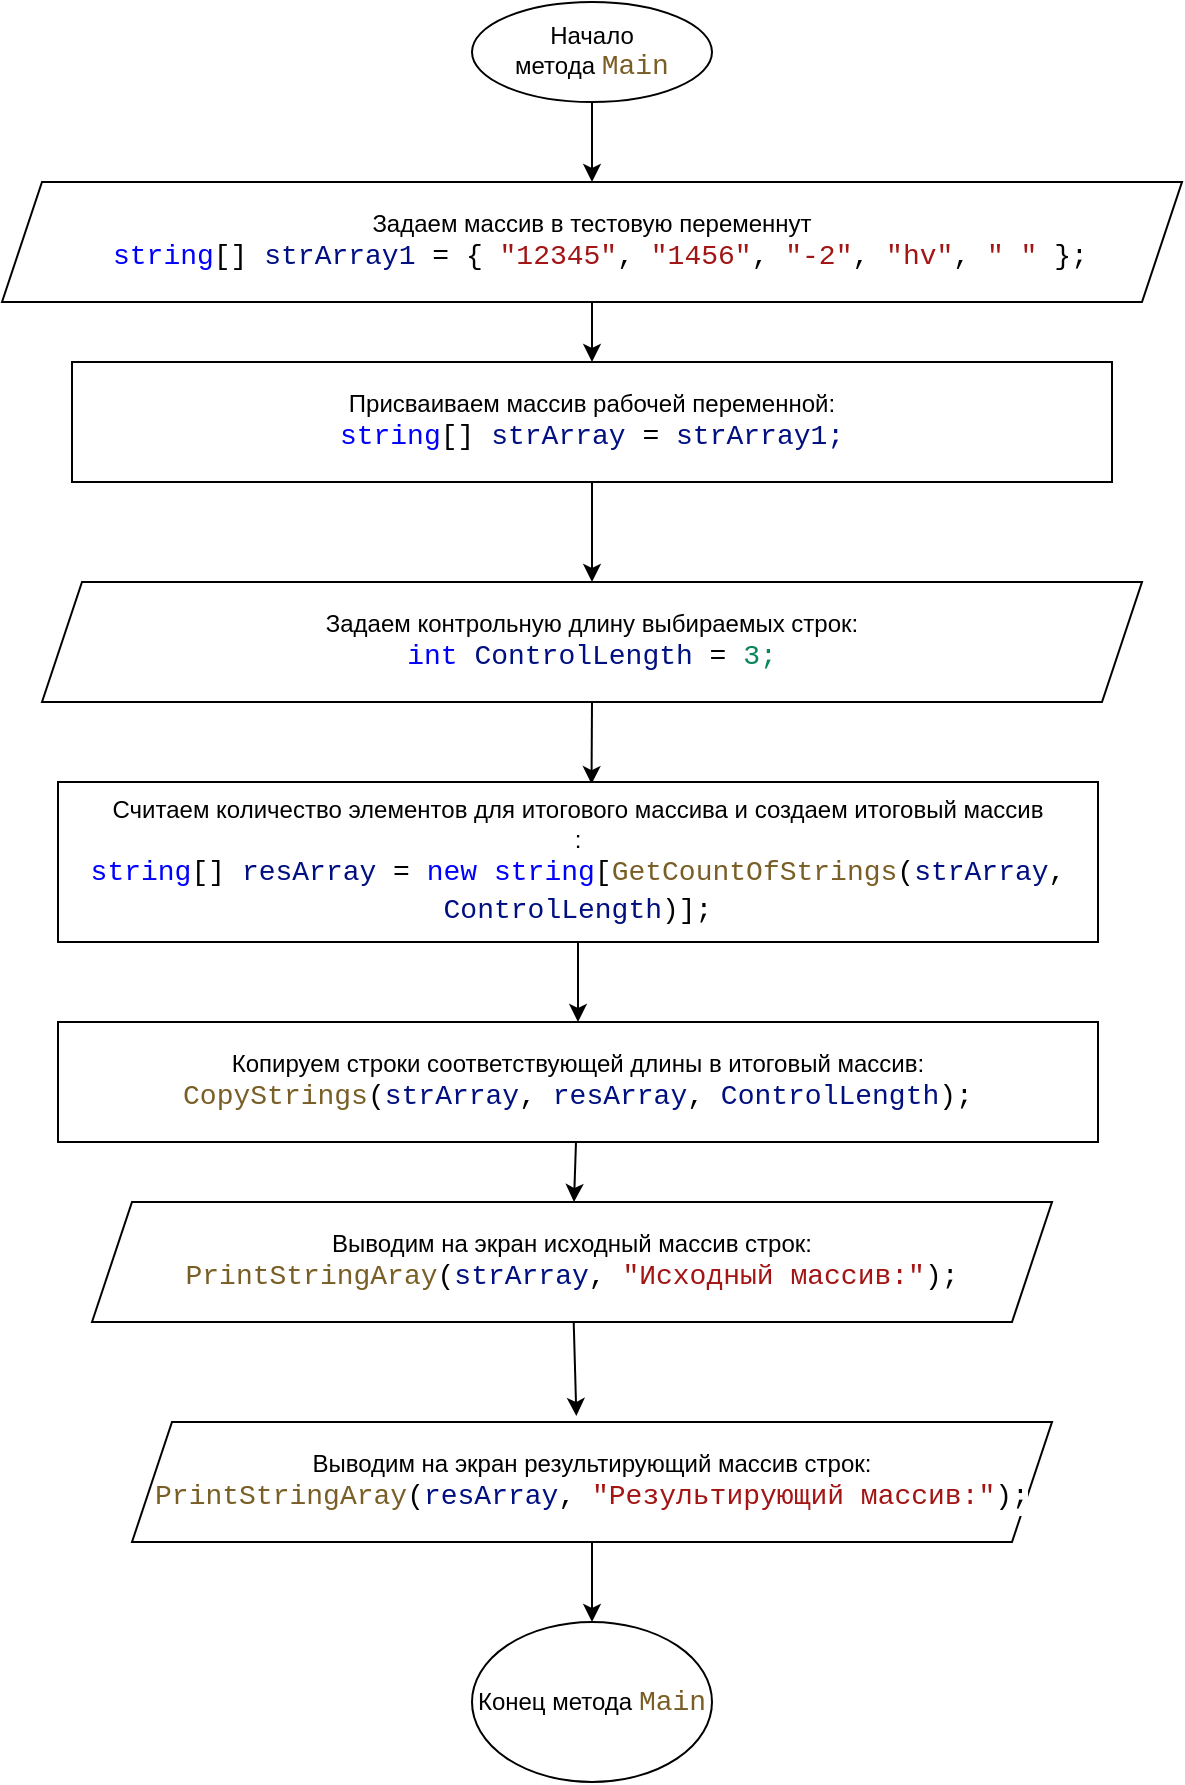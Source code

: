 <mxfile>
    <diagram id="aJj5OnpfIMygN9XPc8s5" name="Page-1">
        <mxGraphModel dx="911" dy="830" grid="1" gridSize="10" guides="1" tooltips="1" connect="1" arrows="1" fold="1" page="1" pageScale="1" pageWidth="827" pageHeight="1169" math="0" shadow="0">
            <root>
                <mxCell id="0"/>
                <mxCell id="1" parent="0"/>
                <mxCell id="7" style="edgeStyle=none;html=1;entryX=0.5;entryY=0;entryDx=0;entryDy=0;" edge="1" parent="1" source="2" target="15">
                    <mxGeometry relative="1" as="geometry">
                        <mxPoint x="469.88" y="140.02" as="targetPoint"/>
                    </mxGeometry>
                </mxCell>
                <mxCell id="2" value="Начало метода&amp;nbsp;&lt;span style=&quot;color: rgb(121 , 94 , 38) ; background-color: rgb(255 , 255 , 255) ; font-family: &amp;#34;consolas&amp;#34; , &amp;#34;courier new&amp;#34; , monospace ; font-size: 14px&quot;&gt;Main&lt;/span&gt;" style="ellipse;whiteSpace=wrap;html=1;" vertex="1" parent="1">
                    <mxGeometry x="410" y="30" width="120" height="50" as="geometry"/>
                </mxCell>
                <mxCell id="3" value="&lt;span&gt;Конец метода&amp;nbsp;&lt;/span&gt;&lt;span style=&quot;color: rgb(121 , 94 , 38) ; background-color: rgb(255 , 255 , 255) ; font-family: &amp;#34;consolas&amp;#34; , &amp;#34;courier new&amp;#34; , monospace ; font-size: 14px&quot;&gt;Main&lt;/span&gt;" style="ellipse;whiteSpace=wrap;html=1;" vertex="1" parent="1">
                    <mxGeometry x="410" y="840" width="120" height="80" as="geometry"/>
                </mxCell>
                <mxCell id="8" style="edgeStyle=none;html=1;entryX=0.5;entryY=0;entryDx=0;entryDy=0;exitX=0.5;exitY=1;exitDx=0;exitDy=0;" edge="1" parent="1" source="15" target="5">
                    <mxGeometry relative="1" as="geometry">
                        <mxPoint x="460" y="190" as="sourcePoint"/>
                    </mxGeometry>
                </mxCell>
                <mxCell id="10" style="edgeStyle=none;html=1;entryX=0.5;entryY=0;entryDx=0;entryDy=0;" edge="1" parent="1" source="5" target="17">
                    <mxGeometry relative="1" as="geometry">
                        <mxPoint x="462.5" y="330" as="targetPoint"/>
                    </mxGeometry>
                </mxCell>
                <mxCell id="5" value="Присваиваем массив рабочей переменной:&lt;br&gt;&lt;div style=&quot;background-color: rgb(255 , 255 , 255) ; font-family: &amp;#34;consolas&amp;#34; , &amp;#34;courier new&amp;#34; , monospace ; font-size: 14px ; line-height: 19px&quot;&gt;&lt;span style=&quot;color: #0000ff&quot;&gt;string&lt;/span&gt;[] &lt;span style=&quot;color: #001080&quot;&gt;strArray&lt;/span&gt; = &lt;span style=&quot;color: #001080&quot;&gt;strArray1;&lt;/span&gt;&lt;/div&gt;" style="rounded=0;whiteSpace=wrap;html=1;" vertex="1" parent="1">
                    <mxGeometry x="210" y="210" width="520" height="60" as="geometry"/>
                </mxCell>
                <mxCell id="12" style="edgeStyle=none;html=1;entryX=0.513;entryY=0.013;entryDx=0;entryDy=0;entryPerimeter=0;exitX=0.5;exitY=1;exitDx=0;exitDy=0;" edge="1" parent="1" source="17" target="11">
                    <mxGeometry relative="1" as="geometry">
                        <mxPoint x="460.321" y="390" as="sourcePoint"/>
                    </mxGeometry>
                </mxCell>
                <mxCell id="14" style="edgeStyle=none;html=1;" edge="1" parent="1" source="11" target="13">
                    <mxGeometry relative="1" as="geometry"/>
                </mxCell>
                <mxCell id="11" value="Считаем количество элементов для итогового массива и создаем итоговый массив&lt;br&gt;:&lt;br&gt;&lt;div style=&quot;background-color: rgb(255 , 255 , 255) ; font-family: &amp;#34;consolas&amp;#34; , &amp;#34;courier new&amp;#34; , monospace ; font-size: 14px ; line-height: 19px&quot;&gt;&lt;span style=&quot;color: #0000ff&quot;&gt;string&lt;/span&gt;[] &lt;span style=&quot;color: #001080&quot;&gt;resArray&lt;/span&gt; = &lt;span style=&quot;color: #0000ff&quot;&gt;new&lt;/span&gt; &lt;span style=&quot;color: #0000ff&quot;&gt;string&lt;/span&gt;[&lt;span style=&quot;color: #795e26&quot;&gt;GetCountOfStrings&lt;/span&gt;(&lt;span style=&quot;color: #001080&quot;&gt;strArray&lt;/span&gt;, &lt;span style=&quot;color: #001080&quot;&gt;ControlLength&lt;/span&gt;)];&lt;/div&gt;" style="rounded=0;whiteSpace=wrap;html=1;" vertex="1" parent="1">
                    <mxGeometry x="203" y="420" width="520" height="80" as="geometry"/>
                </mxCell>
                <mxCell id="20" value="" style="edgeStyle=none;html=1;" edge="1" parent="1" source="13" target="18">
                    <mxGeometry relative="1" as="geometry"/>
                </mxCell>
                <mxCell id="13" value="Копируем строки соответствующей длины в итоговый массив:&lt;br&gt;&lt;div style=&quot;background-color: rgb(255 , 255 , 255) ; font-family: &amp;#34;consolas&amp;#34; , &amp;#34;courier new&amp;#34; , monospace ; font-size: 14px ; line-height: 19px&quot;&gt;&lt;span style=&quot;color: #795e26&quot;&gt;CopyStrings&lt;/span&gt;(&lt;span style=&quot;color: #001080&quot;&gt;strArray&lt;/span&gt;, &lt;span style=&quot;color: #001080&quot;&gt;resArray&lt;/span&gt;, &lt;span style=&quot;color: #001080&quot;&gt;ControlLength&lt;/span&gt;);&lt;/div&gt;" style="rounded=0;whiteSpace=wrap;html=1;" vertex="1" parent="1">
                    <mxGeometry x="203" y="540" width="520" height="60" as="geometry"/>
                </mxCell>
                <mxCell id="15" value="&lt;span&gt;Задаем массив в тестовую переменнут&lt;/span&gt;&lt;br&gt;&lt;div style=&quot;background-color: rgb(255 , 255 , 255) ; font-family: &amp;#34;consolas&amp;#34; , &amp;#34;courier new&amp;#34; , monospace ; font-size: 14px ; line-height: 19px&quot;&gt;&amp;nbsp;&lt;span style=&quot;color: rgb(0 , 0 , 255)&quot;&gt;string&lt;/span&gt;[]&amp;nbsp;&lt;span style=&quot;color: rgb(0 , 16 , 128)&quot;&gt;strArray1&lt;/span&gt;&amp;nbsp;= {&amp;nbsp;&lt;span style=&quot;color: rgb(163 , 21 , 21)&quot;&gt;&quot;12345&quot;&lt;/span&gt;,&amp;nbsp;&lt;span style=&quot;color: rgb(163 , 21 , 21)&quot;&gt;&quot;1456&quot;&lt;/span&gt;,&amp;nbsp;&lt;span style=&quot;color: rgb(163 , 21 , 21)&quot;&gt;&quot;-2&quot;&lt;/span&gt;,&amp;nbsp;&lt;span style=&quot;color: rgb(163 , 21 , 21)&quot;&gt;&quot;hv&quot;&lt;/span&gt;,&amp;nbsp;&lt;span style=&quot;color: rgb(163 , 21 , 21)&quot;&gt;&quot; &quot;&lt;/span&gt;&amp;nbsp;};&lt;/div&gt;" style="shape=parallelogram;perimeter=parallelogramPerimeter;whiteSpace=wrap;html=1;fixedSize=1;" vertex="1" parent="1">
                    <mxGeometry x="175" y="120" width="590" height="60" as="geometry"/>
                </mxCell>
                <mxCell id="17" value="&lt;span&gt;Задаем контрольную длину выбираемых строк:&lt;/span&gt;&lt;br&gt;&lt;div style=&quot;background-color: rgb(255 , 255 , 255) ; font-family: &amp;#34;consolas&amp;#34; , &amp;#34;courier new&amp;#34; , monospace ; font-size: 14px ; line-height: 19px&quot;&gt;&lt;span style=&quot;color: rgb(0 , 0 , 255)&quot;&gt;int&lt;/span&gt;&amp;nbsp;&lt;span style=&quot;color: rgb(0 , 16 , 128)&quot;&gt;ControlLength&lt;/span&gt;&amp;nbsp;=&amp;nbsp;&lt;span style=&quot;color: rgb(9 , 134 , 88)&quot;&gt;3;&lt;/span&gt;&lt;/div&gt;" style="shape=parallelogram;perimeter=parallelogramPerimeter;whiteSpace=wrap;html=1;fixedSize=1;" vertex="1" parent="1">
                    <mxGeometry x="195" y="320" width="550" height="60" as="geometry"/>
                </mxCell>
                <mxCell id="21" style="edgeStyle=none;html=1;entryX=0.483;entryY=-0.05;entryDx=0;entryDy=0;entryPerimeter=0;" edge="1" parent="1" source="18" target="19">
                    <mxGeometry relative="1" as="geometry"/>
                </mxCell>
                <mxCell id="18" value="Выводим на экран исходный массив строк:&lt;br&gt;&lt;div style=&quot;background-color: rgb(255 , 255 , 255) ; font-family: &amp;#34;consolas&amp;#34; , &amp;#34;courier new&amp;#34; , monospace ; font-size: 14px ; line-height: 19px&quot;&gt;&lt;span style=&quot;color: #795e26&quot;&gt;PrintStringAray&lt;/span&gt;(&lt;span style=&quot;color: #001080&quot;&gt;strArray&lt;/span&gt;, &lt;span style=&quot;color: #a31515&quot;&gt;&quot;Исходный массив:&quot;&lt;/span&gt;);&lt;/div&gt;" style="shape=parallelogram;perimeter=parallelogramPerimeter;whiteSpace=wrap;html=1;fixedSize=1;" vertex="1" parent="1">
                    <mxGeometry x="220" y="630" width="480" height="60" as="geometry"/>
                </mxCell>
                <mxCell id="22" style="edgeStyle=none;html=1;entryX=0.5;entryY=0;entryDx=0;entryDy=0;" edge="1" parent="1" source="19" target="3">
                    <mxGeometry relative="1" as="geometry"/>
                </mxCell>
                <mxCell id="19" value="Выводим на экран результирующий массив строк:&lt;br&gt;&lt;div style=&quot;background-color: rgb(255 , 255 , 255) ; font-family: &amp;#34;consolas&amp;#34; , &amp;#34;courier new&amp;#34; , monospace ; font-size: 14px ; line-height: 19px&quot;&gt;&lt;span style=&quot;color: #795e26&quot;&gt;PrintStringAray&lt;/span&gt;(&lt;span style=&quot;color: #001080&quot;&gt;resArray&lt;/span&gt;, &lt;span style=&quot;color: #a31515&quot;&gt;&quot;Результирующий массив:&quot;&lt;/span&gt;);&lt;/div&gt;" style="shape=parallelogram;perimeter=parallelogramPerimeter;whiteSpace=wrap;html=1;fixedSize=1;" vertex="1" parent="1">
                    <mxGeometry x="240" y="740" width="460" height="60" as="geometry"/>
                </mxCell>
            </root>
        </mxGraphModel>
    </diagram>
</mxfile>